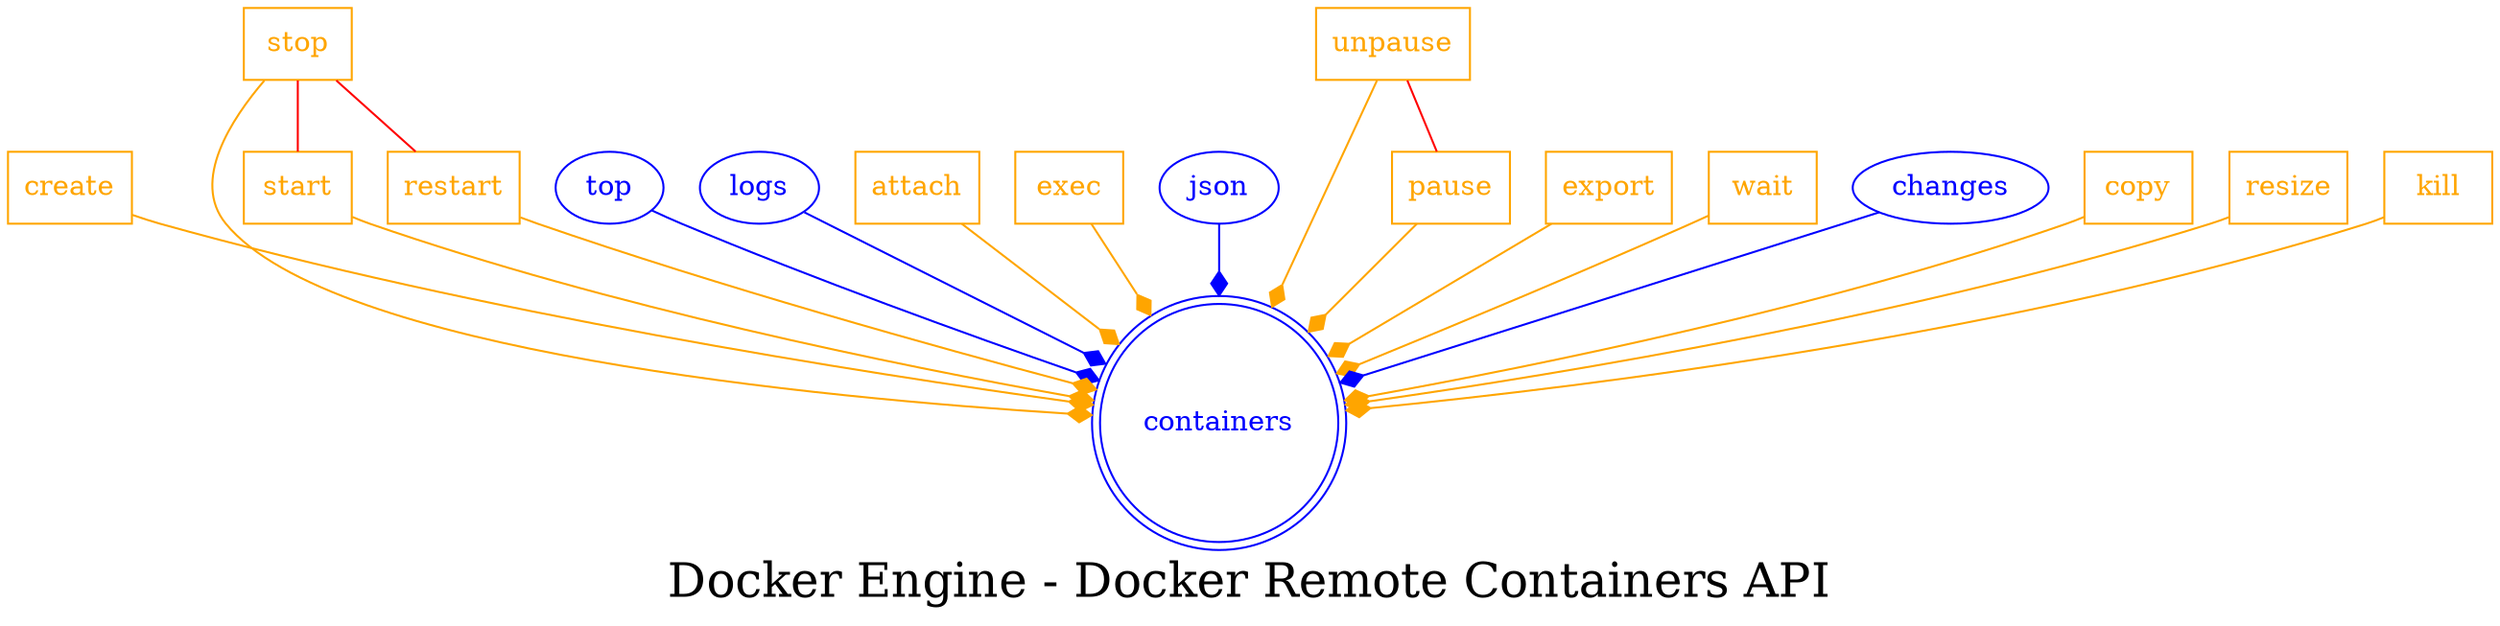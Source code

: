 digraph LexiconGraph {
graph[label="Docker Engine - Docker Remote Containers API", fontsize=24]
splines=true
"containers" [color=blue, fontcolor=blue, shape=doublecircle]
"create" [color=orange, fontcolor=orange, shape=box]
"create" -> "containers" [color=orange, fontcolor=orange, arrowhead=diamond, arrowtail=none]
"start" [color=orange, fontcolor=orange, shape=box]
"start" -> "containers" [color=orange, fontcolor=orange, arrowhead=diamond, arrowtail=none]
"stop" -> "start" [color=red, fontcolor=red, arrowhead=none, arrowtail=none]
"stop" [color=orange, fontcolor=orange, shape=box]
"stop" -> "containers" [color=orange, fontcolor=orange, arrowhead=diamond, arrowtail=none]
"top" -> "containers" [color=blue, fontcolor=blue, arrowhead=diamond, arrowtail=none]
"top" [color=blue, fontcolor=blue, shape=ellipse]
"logs" -> "containers" [color=blue, fontcolor=blue, arrowhead=diamond, arrowtail=none]
"logs" [color=blue, fontcolor=blue, shape=ellipse]
"attach" [color=orange, fontcolor=orange, shape=box]
"attach" -> "containers" [color=orange, fontcolor=orange, arrowhead=diamond, arrowtail=none]
"exec" [color=orange, fontcolor=orange, shape=box]
"exec" -> "containers" [color=orange, fontcolor=orange, arrowhead=diamond, arrowtail=none]
"json" -> "containers" [color=blue, fontcolor=blue, arrowhead=diamond, arrowtail=none]
"json" [color=blue, fontcolor=blue, shape=ellipse]
"unpause" [color=orange, fontcolor=orange, shape=box]
"unpause" -> "containers" [color=orange, fontcolor=orange, arrowhead=diamond, arrowtail=none]
"export" [color=orange, fontcolor=orange, shape=box]
"export" -> "containers" [color=orange, fontcolor=orange, arrowhead=diamond, arrowtail=none]
"wait" [color=orange, fontcolor=orange, shape=box]
"wait" -> "containers" [color=orange, fontcolor=orange, arrowhead=diamond, arrowtail=none]
"pause" [color=orange, fontcolor=orange, shape=box]
"pause" -> "containers" [color=orange, fontcolor=orange, arrowhead=diamond, arrowtail=none]
"unpause" -> "pause" [color=red, fontcolor=red, arrowhead=none, arrowtail=none]
"changes" -> "containers" [color=blue, fontcolor=blue, arrowhead=diamond, arrowtail=none]
"changes" [color=blue, fontcolor=blue, shape=ellipse]
"restart" [color=orange, fontcolor=orange, shape=box]
"restart" -> "containers" [color=orange, fontcolor=orange, arrowhead=diamond, arrowtail=none]
"stop" -> "restart" [color=red, fontcolor=red, arrowhead=none, arrowtail=none]
"copy" [color=orange, fontcolor=orange, shape=box]
"copy" -> "containers" [color=orange, fontcolor=orange, arrowhead=diamond, arrowtail=none]
"resize" [color=orange, fontcolor=orange, shape=box]
"resize" -> "containers" [color=orange, fontcolor=orange, arrowhead=diamond, arrowtail=none]
"kill" [color=orange, fontcolor=orange, shape=box]
"kill" -> "containers" [color=orange, fontcolor=orange, arrowhead=diamond, arrowtail=none]
}
